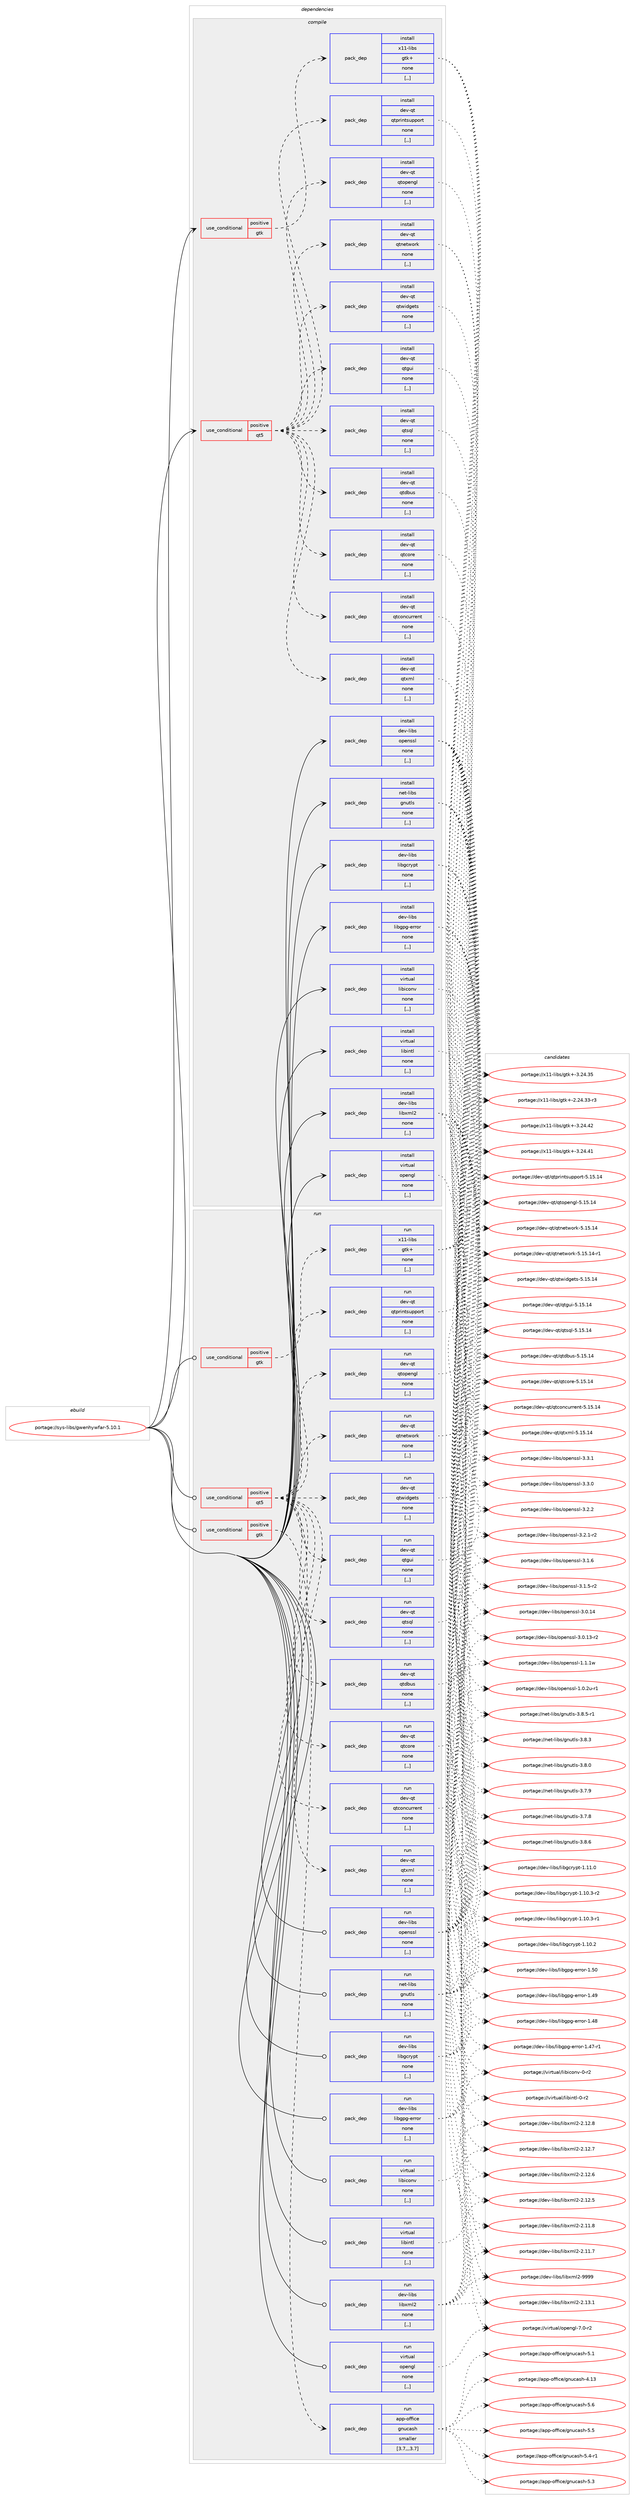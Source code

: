 digraph prolog {

# *************
# Graph options
# *************

newrank=true;
concentrate=true;
compound=true;
graph [rankdir=LR,fontname=Helvetica,fontsize=10,ranksep=1.5];#, ranksep=2.5, nodesep=0.2];
edge  [arrowhead=vee];
node  [fontname=Helvetica,fontsize=10];

# **********
# The ebuild
# **********

subgraph cluster_leftcol {
color=gray;
label=<<i>ebuild</i>>;
id [label="portage://sys-libs/gwenhywfar-5.10.1", color=red, width=4, href="../sys-libs/gwenhywfar-5.10.1.svg"];
}

# ****************
# The dependencies
# ****************

subgraph cluster_midcol {
color=gray;
label=<<i>dependencies</i>>;
subgraph cluster_compile {
fillcolor="#eeeeee";
style=filled;
label=<<i>compile</i>>;
subgraph cond116584 {
dependency437728 [label=<<TABLE BORDER="0" CELLBORDER="1" CELLSPACING="0" CELLPADDING="4"><TR><TD ROWSPAN="3" CELLPADDING="10">use_conditional</TD></TR><TR><TD>positive</TD></TR><TR><TD>gtk</TD></TR></TABLE>>, shape=none, color=red];
subgraph pack318139 {
dependency437729 [label=<<TABLE BORDER="0" CELLBORDER="1" CELLSPACING="0" CELLPADDING="4" WIDTH="220"><TR><TD ROWSPAN="6" CELLPADDING="30">pack_dep</TD></TR><TR><TD WIDTH="110">install</TD></TR><TR><TD>x11-libs</TD></TR><TR><TD>gtk+</TD></TR><TR><TD>none</TD></TR><TR><TD>[,,]</TD></TR></TABLE>>, shape=none, color=blue];
}
dependency437728:e -> dependency437729:w [weight=20,style="dashed",arrowhead="vee"];
}
id:e -> dependency437728:w [weight=20,style="solid",arrowhead="vee"];
subgraph cond116585 {
dependency437730 [label=<<TABLE BORDER="0" CELLBORDER="1" CELLSPACING="0" CELLPADDING="4"><TR><TD ROWSPAN="3" CELLPADDING="10">use_conditional</TD></TR><TR><TD>positive</TD></TR><TR><TD>qt5</TD></TR></TABLE>>, shape=none, color=red];
subgraph pack318140 {
dependency437731 [label=<<TABLE BORDER="0" CELLBORDER="1" CELLSPACING="0" CELLPADDING="4" WIDTH="220"><TR><TD ROWSPAN="6" CELLPADDING="30">pack_dep</TD></TR><TR><TD WIDTH="110">install</TD></TR><TR><TD>dev-qt</TD></TR><TR><TD>qtconcurrent</TD></TR><TR><TD>none</TD></TR><TR><TD>[,,]</TD></TR></TABLE>>, shape=none, color=blue];
}
dependency437730:e -> dependency437731:w [weight=20,style="dashed",arrowhead="vee"];
subgraph pack318141 {
dependency437732 [label=<<TABLE BORDER="0" CELLBORDER="1" CELLSPACING="0" CELLPADDING="4" WIDTH="220"><TR><TD ROWSPAN="6" CELLPADDING="30">pack_dep</TD></TR><TR><TD WIDTH="110">install</TD></TR><TR><TD>dev-qt</TD></TR><TR><TD>qtcore</TD></TR><TR><TD>none</TD></TR><TR><TD>[,,]</TD></TR></TABLE>>, shape=none, color=blue];
}
dependency437730:e -> dependency437732:w [weight=20,style="dashed",arrowhead="vee"];
subgraph pack318142 {
dependency437733 [label=<<TABLE BORDER="0" CELLBORDER="1" CELLSPACING="0" CELLPADDING="4" WIDTH="220"><TR><TD ROWSPAN="6" CELLPADDING="30">pack_dep</TD></TR><TR><TD WIDTH="110">install</TD></TR><TR><TD>dev-qt</TD></TR><TR><TD>qtdbus</TD></TR><TR><TD>none</TD></TR><TR><TD>[,,]</TD></TR></TABLE>>, shape=none, color=blue];
}
dependency437730:e -> dependency437733:w [weight=20,style="dashed",arrowhead="vee"];
subgraph pack318143 {
dependency437734 [label=<<TABLE BORDER="0" CELLBORDER="1" CELLSPACING="0" CELLPADDING="4" WIDTH="220"><TR><TD ROWSPAN="6" CELLPADDING="30">pack_dep</TD></TR><TR><TD WIDTH="110">install</TD></TR><TR><TD>dev-qt</TD></TR><TR><TD>qtgui</TD></TR><TR><TD>none</TD></TR><TR><TD>[,,]</TD></TR></TABLE>>, shape=none, color=blue];
}
dependency437730:e -> dependency437734:w [weight=20,style="dashed",arrowhead="vee"];
subgraph pack318144 {
dependency437735 [label=<<TABLE BORDER="0" CELLBORDER="1" CELLSPACING="0" CELLPADDING="4" WIDTH="220"><TR><TD ROWSPAN="6" CELLPADDING="30">pack_dep</TD></TR><TR><TD WIDTH="110">install</TD></TR><TR><TD>dev-qt</TD></TR><TR><TD>qtnetwork</TD></TR><TR><TD>none</TD></TR><TR><TD>[,,]</TD></TR></TABLE>>, shape=none, color=blue];
}
dependency437730:e -> dependency437735:w [weight=20,style="dashed",arrowhead="vee"];
subgraph pack318145 {
dependency437736 [label=<<TABLE BORDER="0" CELLBORDER="1" CELLSPACING="0" CELLPADDING="4" WIDTH="220"><TR><TD ROWSPAN="6" CELLPADDING="30">pack_dep</TD></TR><TR><TD WIDTH="110">install</TD></TR><TR><TD>dev-qt</TD></TR><TR><TD>qtopengl</TD></TR><TR><TD>none</TD></TR><TR><TD>[,,]</TD></TR></TABLE>>, shape=none, color=blue];
}
dependency437730:e -> dependency437736:w [weight=20,style="dashed",arrowhead="vee"];
subgraph pack318146 {
dependency437737 [label=<<TABLE BORDER="0" CELLBORDER="1" CELLSPACING="0" CELLPADDING="4" WIDTH="220"><TR><TD ROWSPAN="6" CELLPADDING="30">pack_dep</TD></TR><TR><TD WIDTH="110">install</TD></TR><TR><TD>dev-qt</TD></TR><TR><TD>qtprintsupport</TD></TR><TR><TD>none</TD></TR><TR><TD>[,,]</TD></TR></TABLE>>, shape=none, color=blue];
}
dependency437730:e -> dependency437737:w [weight=20,style="dashed",arrowhead="vee"];
subgraph pack318147 {
dependency437738 [label=<<TABLE BORDER="0" CELLBORDER="1" CELLSPACING="0" CELLPADDING="4" WIDTH="220"><TR><TD ROWSPAN="6" CELLPADDING="30">pack_dep</TD></TR><TR><TD WIDTH="110">install</TD></TR><TR><TD>dev-qt</TD></TR><TR><TD>qtsql</TD></TR><TR><TD>none</TD></TR><TR><TD>[,,]</TD></TR></TABLE>>, shape=none, color=blue];
}
dependency437730:e -> dependency437738:w [weight=20,style="dashed",arrowhead="vee"];
subgraph pack318148 {
dependency437739 [label=<<TABLE BORDER="0" CELLBORDER="1" CELLSPACING="0" CELLPADDING="4" WIDTH="220"><TR><TD ROWSPAN="6" CELLPADDING="30">pack_dep</TD></TR><TR><TD WIDTH="110">install</TD></TR><TR><TD>dev-qt</TD></TR><TR><TD>qtwidgets</TD></TR><TR><TD>none</TD></TR><TR><TD>[,,]</TD></TR></TABLE>>, shape=none, color=blue];
}
dependency437730:e -> dependency437739:w [weight=20,style="dashed",arrowhead="vee"];
subgraph pack318149 {
dependency437740 [label=<<TABLE BORDER="0" CELLBORDER="1" CELLSPACING="0" CELLPADDING="4" WIDTH="220"><TR><TD ROWSPAN="6" CELLPADDING="30">pack_dep</TD></TR><TR><TD WIDTH="110">install</TD></TR><TR><TD>dev-qt</TD></TR><TR><TD>qtxml</TD></TR><TR><TD>none</TD></TR><TR><TD>[,,]</TD></TR></TABLE>>, shape=none, color=blue];
}
dependency437730:e -> dependency437740:w [weight=20,style="dashed",arrowhead="vee"];
}
id:e -> dependency437730:w [weight=20,style="solid",arrowhead="vee"];
subgraph pack318150 {
dependency437741 [label=<<TABLE BORDER="0" CELLBORDER="1" CELLSPACING="0" CELLPADDING="4" WIDTH="220"><TR><TD ROWSPAN="6" CELLPADDING="30">pack_dep</TD></TR><TR><TD WIDTH="110">install</TD></TR><TR><TD>dev-libs</TD></TR><TR><TD>libgcrypt</TD></TR><TR><TD>none</TD></TR><TR><TD>[,,]</TD></TR></TABLE>>, shape=none, color=blue];
}
id:e -> dependency437741:w [weight=20,style="solid",arrowhead="vee"];
subgraph pack318151 {
dependency437742 [label=<<TABLE BORDER="0" CELLBORDER="1" CELLSPACING="0" CELLPADDING="4" WIDTH="220"><TR><TD ROWSPAN="6" CELLPADDING="30">pack_dep</TD></TR><TR><TD WIDTH="110">install</TD></TR><TR><TD>dev-libs</TD></TR><TR><TD>libgpg-error</TD></TR><TR><TD>none</TD></TR><TR><TD>[,,]</TD></TR></TABLE>>, shape=none, color=blue];
}
id:e -> dependency437742:w [weight=20,style="solid",arrowhead="vee"];
subgraph pack318152 {
dependency437743 [label=<<TABLE BORDER="0" CELLBORDER="1" CELLSPACING="0" CELLPADDING="4" WIDTH="220"><TR><TD ROWSPAN="6" CELLPADDING="30">pack_dep</TD></TR><TR><TD WIDTH="110">install</TD></TR><TR><TD>dev-libs</TD></TR><TR><TD>libxml2</TD></TR><TR><TD>none</TD></TR><TR><TD>[,,]</TD></TR></TABLE>>, shape=none, color=blue];
}
id:e -> dependency437743:w [weight=20,style="solid",arrowhead="vee"];
subgraph pack318153 {
dependency437744 [label=<<TABLE BORDER="0" CELLBORDER="1" CELLSPACING="0" CELLPADDING="4" WIDTH="220"><TR><TD ROWSPAN="6" CELLPADDING="30">pack_dep</TD></TR><TR><TD WIDTH="110">install</TD></TR><TR><TD>dev-libs</TD></TR><TR><TD>openssl</TD></TR><TR><TD>none</TD></TR><TR><TD>[,,]</TD></TR></TABLE>>, shape=none, color=blue];
}
id:e -> dependency437744:w [weight=20,style="solid",arrowhead="vee"];
subgraph pack318154 {
dependency437745 [label=<<TABLE BORDER="0" CELLBORDER="1" CELLSPACING="0" CELLPADDING="4" WIDTH="220"><TR><TD ROWSPAN="6" CELLPADDING="30">pack_dep</TD></TR><TR><TD WIDTH="110">install</TD></TR><TR><TD>net-libs</TD></TR><TR><TD>gnutls</TD></TR><TR><TD>none</TD></TR><TR><TD>[,,]</TD></TR></TABLE>>, shape=none, color=blue];
}
id:e -> dependency437745:w [weight=20,style="solid",arrowhead="vee"];
subgraph pack318155 {
dependency437746 [label=<<TABLE BORDER="0" CELLBORDER="1" CELLSPACING="0" CELLPADDING="4" WIDTH="220"><TR><TD ROWSPAN="6" CELLPADDING="30">pack_dep</TD></TR><TR><TD WIDTH="110">install</TD></TR><TR><TD>virtual</TD></TR><TR><TD>libiconv</TD></TR><TR><TD>none</TD></TR><TR><TD>[,,]</TD></TR></TABLE>>, shape=none, color=blue];
}
id:e -> dependency437746:w [weight=20,style="solid",arrowhead="vee"];
subgraph pack318156 {
dependency437747 [label=<<TABLE BORDER="0" CELLBORDER="1" CELLSPACING="0" CELLPADDING="4" WIDTH="220"><TR><TD ROWSPAN="6" CELLPADDING="30">pack_dep</TD></TR><TR><TD WIDTH="110">install</TD></TR><TR><TD>virtual</TD></TR><TR><TD>libintl</TD></TR><TR><TD>none</TD></TR><TR><TD>[,,]</TD></TR></TABLE>>, shape=none, color=blue];
}
id:e -> dependency437747:w [weight=20,style="solid",arrowhead="vee"];
subgraph pack318157 {
dependency437748 [label=<<TABLE BORDER="0" CELLBORDER="1" CELLSPACING="0" CELLPADDING="4" WIDTH="220"><TR><TD ROWSPAN="6" CELLPADDING="30">pack_dep</TD></TR><TR><TD WIDTH="110">install</TD></TR><TR><TD>virtual</TD></TR><TR><TD>opengl</TD></TR><TR><TD>none</TD></TR><TR><TD>[,,]</TD></TR></TABLE>>, shape=none, color=blue];
}
id:e -> dependency437748:w [weight=20,style="solid",arrowhead="vee"];
}
subgraph cluster_compileandrun {
fillcolor="#eeeeee";
style=filled;
label=<<i>compile and run</i>>;
}
subgraph cluster_run {
fillcolor="#eeeeee";
style=filled;
label=<<i>run</i>>;
subgraph cond116586 {
dependency437749 [label=<<TABLE BORDER="0" CELLBORDER="1" CELLSPACING="0" CELLPADDING="4"><TR><TD ROWSPAN="3" CELLPADDING="10">use_conditional</TD></TR><TR><TD>positive</TD></TR><TR><TD>gtk</TD></TR></TABLE>>, shape=none, color=red];
subgraph pack318158 {
dependency437750 [label=<<TABLE BORDER="0" CELLBORDER="1" CELLSPACING="0" CELLPADDING="4" WIDTH="220"><TR><TD ROWSPAN="6" CELLPADDING="30">pack_dep</TD></TR><TR><TD WIDTH="110">run</TD></TR><TR><TD>x11-libs</TD></TR><TR><TD>gtk+</TD></TR><TR><TD>none</TD></TR><TR><TD>[,,]</TD></TR></TABLE>>, shape=none, color=blue];
}
dependency437749:e -> dependency437750:w [weight=20,style="dashed",arrowhead="vee"];
}
id:e -> dependency437749:w [weight=20,style="solid",arrowhead="odot"];
subgraph cond116587 {
dependency437751 [label=<<TABLE BORDER="0" CELLBORDER="1" CELLSPACING="0" CELLPADDING="4"><TR><TD ROWSPAN="3" CELLPADDING="10">use_conditional</TD></TR><TR><TD>positive</TD></TR><TR><TD>gtk</TD></TR></TABLE>>, shape=none, color=red];
subgraph pack318159 {
dependency437752 [label=<<TABLE BORDER="0" CELLBORDER="1" CELLSPACING="0" CELLPADDING="4" WIDTH="220"><TR><TD ROWSPAN="6" CELLPADDING="30">pack_dep</TD></TR><TR><TD WIDTH="110">run</TD></TR><TR><TD>app-office</TD></TR><TR><TD>gnucash</TD></TR><TR><TD>smaller</TD></TR><TR><TD>[3.7,,,3.7]</TD></TR></TABLE>>, shape=none, color=blue];
}
dependency437751:e -> dependency437752:w [weight=20,style="dashed",arrowhead="vee"];
}
id:e -> dependency437751:w [weight=20,style="solid",arrowhead="odot"];
subgraph cond116588 {
dependency437753 [label=<<TABLE BORDER="0" CELLBORDER="1" CELLSPACING="0" CELLPADDING="4"><TR><TD ROWSPAN="3" CELLPADDING="10">use_conditional</TD></TR><TR><TD>positive</TD></TR><TR><TD>qt5</TD></TR></TABLE>>, shape=none, color=red];
subgraph pack318160 {
dependency437754 [label=<<TABLE BORDER="0" CELLBORDER="1" CELLSPACING="0" CELLPADDING="4" WIDTH="220"><TR><TD ROWSPAN="6" CELLPADDING="30">pack_dep</TD></TR><TR><TD WIDTH="110">run</TD></TR><TR><TD>dev-qt</TD></TR><TR><TD>qtconcurrent</TD></TR><TR><TD>none</TD></TR><TR><TD>[,,]</TD></TR></TABLE>>, shape=none, color=blue];
}
dependency437753:e -> dependency437754:w [weight=20,style="dashed",arrowhead="vee"];
subgraph pack318161 {
dependency437755 [label=<<TABLE BORDER="0" CELLBORDER="1" CELLSPACING="0" CELLPADDING="4" WIDTH="220"><TR><TD ROWSPAN="6" CELLPADDING="30">pack_dep</TD></TR><TR><TD WIDTH="110">run</TD></TR><TR><TD>dev-qt</TD></TR><TR><TD>qtcore</TD></TR><TR><TD>none</TD></TR><TR><TD>[,,]</TD></TR></TABLE>>, shape=none, color=blue];
}
dependency437753:e -> dependency437755:w [weight=20,style="dashed",arrowhead="vee"];
subgraph pack318162 {
dependency437756 [label=<<TABLE BORDER="0" CELLBORDER="1" CELLSPACING="0" CELLPADDING="4" WIDTH="220"><TR><TD ROWSPAN="6" CELLPADDING="30">pack_dep</TD></TR><TR><TD WIDTH="110">run</TD></TR><TR><TD>dev-qt</TD></TR><TR><TD>qtdbus</TD></TR><TR><TD>none</TD></TR><TR><TD>[,,]</TD></TR></TABLE>>, shape=none, color=blue];
}
dependency437753:e -> dependency437756:w [weight=20,style="dashed",arrowhead="vee"];
subgraph pack318163 {
dependency437757 [label=<<TABLE BORDER="0" CELLBORDER="1" CELLSPACING="0" CELLPADDING="4" WIDTH="220"><TR><TD ROWSPAN="6" CELLPADDING="30">pack_dep</TD></TR><TR><TD WIDTH="110">run</TD></TR><TR><TD>dev-qt</TD></TR><TR><TD>qtgui</TD></TR><TR><TD>none</TD></TR><TR><TD>[,,]</TD></TR></TABLE>>, shape=none, color=blue];
}
dependency437753:e -> dependency437757:w [weight=20,style="dashed",arrowhead="vee"];
subgraph pack318164 {
dependency437758 [label=<<TABLE BORDER="0" CELLBORDER="1" CELLSPACING="0" CELLPADDING="4" WIDTH="220"><TR><TD ROWSPAN="6" CELLPADDING="30">pack_dep</TD></TR><TR><TD WIDTH="110">run</TD></TR><TR><TD>dev-qt</TD></TR><TR><TD>qtnetwork</TD></TR><TR><TD>none</TD></TR><TR><TD>[,,]</TD></TR></TABLE>>, shape=none, color=blue];
}
dependency437753:e -> dependency437758:w [weight=20,style="dashed",arrowhead="vee"];
subgraph pack318165 {
dependency437759 [label=<<TABLE BORDER="0" CELLBORDER="1" CELLSPACING="0" CELLPADDING="4" WIDTH="220"><TR><TD ROWSPAN="6" CELLPADDING="30">pack_dep</TD></TR><TR><TD WIDTH="110">run</TD></TR><TR><TD>dev-qt</TD></TR><TR><TD>qtopengl</TD></TR><TR><TD>none</TD></TR><TR><TD>[,,]</TD></TR></TABLE>>, shape=none, color=blue];
}
dependency437753:e -> dependency437759:w [weight=20,style="dashed",arrowhead="vee"];
subgraph pack318166 {
dependency437760 [label=<<TABLE BORDER="0" CELLBORDER="1" CELLSPACING="0" CELLPADDING="4" WIDTH="220"><TR><TD ROWSPAN="6" CELLPADDING="30">pack_dep</TD></TR><TR><TD WIDTH="110">run</TD></TR><TR><TD>dev-qt</TD></TR><TR><TD>qtprintsupport</TD></TR><TR><TD>none</TD></TR><TR><TD>[,,]</TD></TR></TABLE>>, shape=none, color=blue];
}
dependency437753:e -> dependency437760:w [weight=20,style="dashed",arrowhead="vee"];
subgraph pack318167 {
dependency437761 [label=<<TABLE BORDER="0" CELLBORDER="1" CELLSPACING="0" CELLPADDING="4" WIDTH="220"><TR><TD ROWSPAN="6" CELLPADDING="30">pack_dep</TD></TR><TR><TD WIDTH="110">run</TD></TR><TR><TD>dev-qt</TD></TR><TR><TD>qtsql</TD></TR><TR><TD>none</TD></TR><TR><TD>[,,]</TD></TR></TABLE>>, shape=none, color=blue];
}
dependency437753:e -> dependency437761:w [weight=20,style="dashed",arrowhead="vee"];
subgraph pack318168 {
dependency437762 [label=<<TABLE BORDER="0" CELLBORDER="1" CELLSPACING="0" CELLPADDING="4" WIDTH="220"><TR><TD ROWSPAN="6" CELLPADDING="30">pack_dep</TD></TR><TR><TD WIDTH="110">run</TD></TR><TR><TD>dev-qt</TD></TR><TR><TD>qtwidgets</TD></TR><TR><TD>none</TD></TR><TR><TD>[,,]</TD></TR></TABLE>>, shape=none, color=blue];
}
dependency437753:e -> dependency437762:w [weight=20,style="dashed",arrowhead="vee"];
subgraph pack318169 {
dependency437763 [label=<<TABLE BORDER="0" CELLBORDER="1" CELLSPACING="0" CELLPADDING="4" WIDTH="220"><TR><TD ROWSPAN="6" CELLPADDING="30">pack_dep</TD></TR><TR><TD WIDTH="110">run</TD></TR><TR><TD>dev-qt</TD></TR><TR><TD>qtxml</TD></TR><TR><TD>none</TD></TR><TR><TD>[,,]</TD></TR></TABLE>>, shape=none, color=blue];
}
dependency437753:e -> dependency437763:w [weight=20,style="dashed",arrowhead="vee"];
}
id:e -> dependency437753:w [weight=20,style="solid",arrowhead="odot"];
subgraph pack318170 {
dependency437764 [label=<<TABLE BORDER="0" CELLBORDER="1" CELLSPACING="0" CELLPADDING="4" WIDTH="220"><TR><TD ROWSPAN="6" CELLPADDING="30">pack_dep</TD></TR><TR><TD WIDTH="110">run</TD></TR><TR><TD>dev-libs</TD></TR><TR><TD>libgcrypt</TD></TR><TR><TD>none</TD></TR><TR><TD>[,,]</TD></TR></TABLE>>, shape=none, color=blue];
}
id:e -> dependency437764:w [weight=20,style="solid",arrowhead="odot"];
subgraph pack318171 {
dependency437765 [label=<<TABLE BORDER="0" CELLBORDER="1" CELLSPACING="0" CELLPADDING="4" WIDTH="220"><TR><TD ROWSPAN="6" CELLPADDING="30">pack_dep</TD></TR><TR><TD WIDTH="110">run</TD></TR><TR><TD>dev-libs</TD></TR><TR><TD>libgpg-error</TD></TR><TR><TD>none</TD></TR><TR><TD>[,,]</TD></TR></TABLE>>, shape=none, color=blue];
}
id:e -> dependency437765:w [weight=20,style="solid",arrowhead="odot"];
subgraph pack318172 {
dependency437766 [label=<<TABLE BORDER="0" CELLBORDER="1" CELLSPACING="0" CELLPADDING="4" WIDTH="220"><TR><TD ROWSPAN="6" CELLPADDING="30">pack_dep</TD></TR><TR><TD WIDTH="110">run</TD></TR><TR><TD>dev-libs</TD></TR><TR><TD>libxml2</TD></TR><TR><TD>none</TD></TR><TR><TD>[,,]</TD></TR></TABLE>>, shape=none, color=blue];
}
id:e -> dependency437766:w [weight=20,style="solid",arrowhead="odot"];
subgraph pack318173 {
dependency437767 [label=<<TABLE BORDER="0" CELLBORDER="1" CELLSPACING="0" CELLPADDING="4" WIDTH="220"><TR><TD ROWSPAN="6" CELLPADDING="30">pack_dep</TD></TR><TR><TD WIDTH="110">run</TD></TR><TR><TD>dev-libs</TD></TR><TR><TD>openssl</TD></TR><TR><TD>none</TD></TR><TR><TD>[,,]</TD></TR></TABLE>>, shape=none, color=blue];
}
id:e -> dependency437767:w [weight=20,style="solid",arrowhead="odot"];
subgraph pack318174 {
dependency437768 [label=<<TABLE BORDER="0" CELLBORDER="1" CELLSPACING="0" CELLPADDING="4" WIDTH="220"><TR><TD ROWSPAN="6" CELLPADDING="30">pack_dep</TD></TR><TR><TD WIDTH="110">run</TD></TR><TR><TD>net-libs</TD></TR><TR><TD>gnutls</TD></TR><TR><TD>none</TD></TR><TR><TD>[,,]</TD></TR></TABLE>>, shape=none, color=blue];
}
id:e -> dependency437768:w [weight=20,style="solid",arrowhead="odot"];
subgraph pack318175 {
dependency437769 [label=<<TABLE BORDER="0" CELLBORDER="1" CELLSPACING="0" CELLPADDING="4" WIDTH="220"><TR><TD ROWSPAN="6" CELLPADDING="30">pack_dep</TD></TR><TR><TD WIDTH="110">run</TD></TR><TR><TD>virtual</TD></TR><TR><TD>libiconv</TD></TR><TR><TD>none</TD></TR><TR><TD>[,,]</TD></TR></TABLE>>, shape=none, color=blue];
}
id:e -> dependency437769:w [weight=20,style="solid",arrowhead="odot"];
subgraph pack318176 {
dependency437770 [label=<<TABLE BORDER="0" CELLBORDER="1" CELLSPACING="0" CELLPADDING="4" WIDTH="220"><TR><TD ROWSPAN="6" CELLPADDING="30">pack_dep</TD></TR><TR><TD WIDTH="110">run</TD></TR><TR><TD>virtual</TD></TR><TR><TD>libintl</TD></TR><TR><TD>none</TD></TR><TR><TD>[,,]</TD></TR></TABLE>>, shape=none, color=blue];
}
id:e -> dependency437770:w [weight=20,style="solid",arrowhead="odot"];
subgraph pack318177 {
dependency437771 [label=<<TABLE BORDER="0" CELLBORDER="1" CELLSPACING="0" CELLPADDING="4" WIDTH="220"><TR><TD ROWSPAN="6" CELLPADDING="30">pack_dep</TD></TR><TR><TD WIDTH="110">run</TD></TR><TR><TD>virtual</TD></TR><TR><TD>opengl</TD></TR><TR><TD>none</TD></TR><TR><TD>[,,]</TD></TR></TABLE>>, shape=none, color=blue];
}
id:e -> dependency437771:w [weight=20,style="solid",arrowhead="odot"];
}
}

# **************
# The candidates
# **************

subgraph cluster_choices {
rank=same;
color=gray;
label=<<i>candidates</i>>;

subgraph choice318139 {
color=black;
nodesep=1;
choice1204949451081059811547103116107434551465052465250 [label="portage://x11-libs/gtk+-3.24.42", color=red, width=4,href="../x11-libs/gtk+-3.24.42.svg"];
choice1204949451081059811547103116107434551465052465249 [label="portage://x11-libs/gtk+-3.24.41", color=red, width=4,href="../x11-libs/gtk+-3.24.41.svg"];
choice1204949451081059811547103116107434551465052465153 [label="portage://x11-libs/gtk+-3.24.35", color=red, width=4,href="../x11-libs/gtk+-3.24.35.svg"];
choice12049494510810598115471031161074345504650524651514511451 [label="portage://x11-libs/gtk+-2.24.33-r3", color=red, width=4,href="../x11-libs/gtk+-2.24.33-r3.svg"];
dependency437729:e -> choice1204949451081059811547103116107434551465052465250:w [style=dotted,weight="100"];
dependency437729:e -> choice1204949451081059811547103116107434551465052465249:w [style=dotted,weight="100"];
dependency437729:e -> choice1204949451081059811547103116107434551465052465153:w [style=dotted,weight="100"];
dependency437729:e -> choice12049494510810598115471031161074345504650524651514511451:w [style=dotted,weight="100"];
}
subgraph choice318140 {
color=black;
nodesep=1;
choice100101118451131164711311699111110991171141141011101164553464953464952 [label="portage://dev-qt/qtconcurrent-5.15.14", color=red, width=4,href="../dev-qt/qtconcurrent-5.15.14.svg"];
dependency437731:e -> choice100101118451131164711311699111110991171141141011101164553464953464952:w [style=dotted,weight="100"];
}
subgraph choice318141 {
color=black;
nodesep=1;
choice1001011184511311647113116991111141014553464953464952 [label="portage://dev-qt/qtcore-5.15.14", color=red, width=4,href="../dev-qt/qtcore-5.15.14.svg"];
dependency437732:e -> choice1001011184511311647113116991111141014553464953464952:w [style=dotted,weight="100"];
}
subgraph choice318142 {
color=black;
nodesep=1;
choice1001011184511311647113116100981171154553464953464952 [label="portage://dev-qt/qtdbus-5.15.14", color=red, width=4,href="../dev-qt/qtdbus-5.15.14.svg"];
dependency437733:e -> choice1001011184511311647113116100981171154553464953464952:w [style=dotted,weight="100"];
}
subgraph choice318143 {
color=black;
nodesep=1;
choice10010111845113116471131161031171054553464953464952 [label="portage://dev-qt/qtgui-5.15.14", color=red, width=4,href="../dev-qt/qtgui-5.15.14.svg"];
dependency437734:e -> choice10010111845113116471131161031171054553464953464952:w [style=dotted,weight="100"];
}
subgraph choice318144 {
color=black;
nodesep=1;
choice100101118451131164711311611010111611911111410745534649534649524511449 [label="portage://dev-qt/qtnetwork-5.15.14-r1", color=red, width=4,href="../dev-qt/qtnetwork-5.15.14-r1.svg"];
choice10010111845113116471131161101011161191111141074553464953464952 [label="portage://dev-qt/qtnetwork-5.15.14", color=red, width=4,href="../dev-qt/qtnetwork-5.15.14.svg"];
dependency437735:e -> choice100101118451131164711311611010111611911111410745534649534649524511449:w [style=dotted,weight="100"];
dependency437735:e -> choice10010111845113116471131161101011161191111141074553464953464952:w [style=dotted,weight="100"];
}
subgraph choice318145 {
color=black;
nodesep=1;
choice10010111845113116471131161111121011101031084553464953464952 [label="portage://dev-qt/qtopengl-5.15.14", color=red, width=4,href="../dev-qt/qtopengl-5.15.14.svg"];
dependency437736:e -> choice10010111845113116471131161111121011101031084553464953464952:w [style=dotted,weight="100"];
}
subgraph choice318146 {
color=black;
nodesep=1;
choice10010111845113116471131161121141051101161151171121121111141164553464953464952 [label="portage://dev-qt/qtprintsupport-5.15.14", color=red, width=4,href="../dev-qt/qtprintsupport-5.15.14.svg"];
dependency437737:e -> choice10010111845113116471131161121141051101161151171121121111141164553464953464952:w [style=dotted,weight="100"];
}
subgraph choice318147 {
color=black;
nodesep=1;
choice10010111845113116471131161151131084553464953464952 [label="portage://dev-qt/qtsql-5.15.14", color=red, width=4,href="../dev-qt/qtsql-5.15.14.svg"];
dependency437738:e -> choice10010111845113116471131161151131084553464953464952:w [style=dotted,weight="100"];
}
subgraph choice318148 {
color=black;
nodesep=1;
choice10010111845113116471131161191051001031011161154553464953464952 [label="portage://dev-qt/qtwidgets-5.15.14", color=red, width=4,href="../dev-qt/qtwidgets-5.15.14.svg"];
dependency437739:e -> choice10010111845113116471131161191051001031011161154553464953464952:w [style=dotted,weight="100"];
}
subgraph choice318149 {
color=black;
nodesep=1;
choice10010111845113116471131161201091084553464953464952 [label="portage://dev-qt/qtxml-5.15.14", color=red, width=4,href="../dev-qt/qtxml-5.15.14.svg"];
dependency437740:e -> choice10010111845113116471131161201091084553464953464952:w [style=dotted,weight="100"];
}
subgraph choice318150 {
color=black;
nodesep=1;
choice100101118451081059811547108105981039911412111211645494649494648 [label="portage://dev-libs/libgcrypt-1.11.0", color=red, width=4,href="../dev-libs/libgcrypt-1.11.0.svg"];
choice1001011184510810598115471081059810399114121112116454946494846514511450 [label="portage://dev-libs/libgcrypt-1.10.3-r2", color=red, width=4,href="../dev-libs/libgcrypt-1.10.3-r2.svg"];
choice1001011184510810598115471081059810399114121112116454946494846514511449 [label="portage://dev-libs/libgcrypt-1.10.3-r1", color=red, width=4,href="../dev-libs/libgcrypt-1.10.3-r1.svg"];
choice100101118451081059811547108105981039911412111211645494649484650 [label="portage://dev-libs/libgcrypt-1.10.2", color=red, width=4,href="../dev-libs/libgcrypt-1.10.2.svg"];
dependency437741:e -> choice100101118451081059811547108105981039911412111211645494649494648:w [style=dotted,weight="100"];
dependency437741:e -> choice1001011184510810598115471081059810399114121112116454946494846514511450:w [style=dotted,weight="100"];
dependency437741:e -> choice1001011184510810598115471081059810399114121112116454946494846514511449:w [style=dotted,weight="100"];
dependency437741:e -> choice100101118451081059811547108105981039911412111211645494649484650:w [style=dotted,weight="100"];
}
subgraph choice318151 {
color=black;
nodesep=1;
choice10010111845108105981154710810598103112103451011141141111144549465348 [label="portage://dev-libs/libgpg-error-1.50", color=red, width=4,href="../dev-libs/libgpg-error-1.50.svg"];
choice10010111845108105981154710810598103112103451011141141111144549465257 [label="portage://dev-libs/libgpg-error-1.49", color=red, width=4,href="../dev-libs/libgpg-error-1.49.svg"];
choice10010111845108105981154710810598103112103451011141141111144549465256 [label="portage://dev-libs/libgpg-error-1.48", color=red, width=4,href="../dev-libs/libgpg-error-1.48.svg"];
choice100101118451081059811547108105981031121034510111411411111445494652554511449 [label="portage://dev-libs/libgpg-error-1.47-r1", color=red, width=4,href="../dev-libs/libgpg-error-1.47-r1.svg"];
dependency437742:e -> choice10010111845108105981154710810598103112103451011141141111144549465348:w [style=dotted,weight="100"];
dependency437742:e -> choice10010111845108105981154710810598103112103451011141141111144549465257:w [style=dotted,weight="100"];
dependency437742:e -> choice10010111845108105981154710810598103112103451011141141111144549465256:w [style=dotted,weight="100"];
dependency437742:e -> choice100101118451081059811547108105981031121034510111411411111445494652554511449:w [style=dotted,weight="100"];
}
subgraph choice318152 {
color=black;
nodesep=1;
choice10010111845108105981154710810598120109108504557575757 [label="portage://dev-libs/libxml2-9999", color=red, width=4,href="../dev-libs/libxml2-9999.svg"];
choice100101118451081059811547108105981201091085045504649514649 [label="portage://dev-libs/libxml2-2.13.1", color=red, width=4,href="../dev-libs/libxml2-2.13.1.svg"];
choice100101118451081059811547108105981201091085045504649504656 [label="portage://dev-libs/libxml2-2.12.8", color=red, width=4,href="../dev-libs/libxml2-2.12.8.svg"];
choice100101118451081059811547108105981201091085045504649504655 [label="portage://dev-libs/libxml2-2.12.7", color=red, width=4,href="../dev-libs/libxml2-2.12.7.svg"];
choice100101118451081059811547108105981201091085045504649504654 [label="portage://dev-libs/libxml2-2.12.6", color=red, width=4,href="../dev-libs/libxml2-2.12.6.svg"];
choice100101118451081059811547108105981201091085045504649504653 [label="portage://dev-libs/libxml2-2.12.5", color=red, width=4,href="../dev-libs/libxml2-2.12.5.svg"];
choice100101118451081059811547108105981201091085045504649494656 [label="portage://dev-libs/libxml2-2.11.8", color=red, width=4,href="../dev-libs/libxml2-2.11.8.svg"];
choice100101118451081059811547108105981201091085045504649494655 [label="portage://dev-libs/libxml2-2.11.7", color=red, width=4,href="../dev-libs/libxml2-2.11.7.svg"];
dependency437743:e -> choice10010111845108105981154710810598120109108504557575757:w [style=dotted,weight="100"];
dependency437743:e -> choice100101118451081059811547108105981201091085045504649514649:w [style=dotted,weight="100"];
dependency437743:e -> choice100101118451081059811547108105981201091085045504649504656:w [style=dotted,weight="100"];
dependency437743:e -> choice100101118451081059811547108105981201091085045504649504655:w [style=dotted,weight="100"];
dependency437743:e -> choice100101118451081059811547108105981201091085045504649504654:w [style=dotted,weight="100"];
dependency437743:e -> choice100101118451081059811547108105981201091085045504649504653:w [style=dotted,weight="100"];
dependency437743:e -> choice100101118451081059811547108105981201091085045504649494656:w [style=dotted,weight="100"];
dependency437743:e -> choice100101118451081059811547108105981201091085045504649494655:w [style=dotted,weight="100"];
}
subgraph choice318153 {
color=black;
nodesep=1;
choice100101118451081059811547111112101110115115108455146514649 [label="portage://dev-libs/openssl-3.3.1", color=red, width=4,href="../dev-libs/openssl-3.3.1.svg"];
choice100101118451081059811547111112101110115115108455146514648 [label="portage://dev-libs/openssl-3.3.0", color=red, width=4,href="../dev-libs/openssl-3.3.0.svg"];
choice100101118451081059811547111112101110115115108455146504650 [label="portage://dev-libs/openssl-3.2.2", color=red, width=4,href="../dev-libs/openssl-3.2.2.svg"];
choice1001011184510810598115471111121011101151151084551465046494511450 [label="portage://dev-libs/openssl-3.2.1-r2", color=red, width=4,href="../dev-libs/openssl-3.2.1-r2.svg"];
choice100101118451081059811547111112101110115115108455146494654 [label="portage://dev-libs/openssl-3.1.6", color=red, width=4,href="../dev-libs/openssl-3.1.6.svg"];
choice1001011184510810598115471111121011101151151084551464946534511450 [label="portage://dev-libs/openssl-3.1.5-r2", color=red, width=4,href="../dev-libs/openssl-3.1.5-r2.svg"];
choice10010111845108105981154711111210111011511510845514648464952 [label="portage://dev-libs/openssl-3.0.14", color=red, width=4,href="../dev-libs/openssl-3.0.14.svg"];
choice100101118451081059811547111112101110115115108455146484649514511450 [label="portage://dev-libs/openssl-3.0.13-r2", color=red, width=4,href="../dev-libs/openssl-3.0.13-r2.svg"];
choice100101118451081059811547111112101110115115108454946494649119 [label="portage://dev-libs/openssl-1.1.1w", color=red, width=4,href="../dev-libs/openssl-1.1.1w.svg"];
choice1001011184510810598115471111121011101151151084549464846501174511449 [label="portage://dev-libs/openssl-1.0.2u-r1", color=red, width=4,href="../dev-libs/openssl-1.0.2u-r1.svg"];
dependency437744:e -> choice100101118451081059811547111112101110115115108455146514649:w [style=dotted,weight="100"];
dependency437744:e -> choice100101118451081059811547111112101110115115108455146514648:w [style=dotted,weight="100"];
dependency437744:e -> choice100101118451081059811547111112101110115115108455146504650:w [style=dotted,weight="100"];
dependency437744:e -> choice1001011184510810598115471111121011101151151084551465046494511450:w [style=dotted,weight="100"];
dependency437744:e -> choice100101118451081059811547111112101110115115108455146494654:w [style=dotted,weight="100"];
dependency437744:e -> choice1001011184510810598115471111121011101151151084551464946534511450:w [style=dotted,weight="100"];
dependency437744:e -> choice10010111845108105981154711111210111011511510845514648464952:w [style=dotted,weight="100"];
dependency437744:e -> choice100101118451081059811547111112101110115115108455146484649514511450:w [style=dotted,weight="100"];
dependency437744:e -> choice100101118451081059811547111112101110115115108454946494649119:w [style=dotted,weight="100"];
dependency437744:e -> choice1001011184510810598115471111121011101151151084549464846501174511449:w [style=dotted,weight="100"];
}
subgraph choice318154 {
color=black;
nodesep=1;
choice110101116451081059811547103110117116108115455146564654 [label="portage://net-libs/gnutls-3.8.6", color=red, width=4,href="../net-libs/gnutls-3.8.6.svg"];
choice1101011164510810598115471031101171161081154551465646534511449 [label="portage://net-libs/gnutls-3.8.5-r1", color=red, width=4,href="../net-libs/gnutls-3.8.5-r1.svg"];
choice110101116451081059811547103110117116108115455146564651 [label="portage://net-libs/gnutls-3.8.3", color=red, width=4,href="../net-libs/gnutls-3.8.3.svg"];
choice110101116451081059811547103110117116108115455146564648 [label="portage://net-libs/gnutls-3.8.0", color=red, width=4,href="../net-libs/gnutls-3.8.0.svg"];
choice110101116451081059811547103110117116108115455146554657 [label="portage://net-libs/gnutls-3.7.9", color=red, width=4,href="../net-libs/gnutls-3.7.9.svg"];
choice110101116451081059811547103110117116108115455146554656 [label="portage://net-libs/gnutls-3.7.8", color=red, width=4,href="../net-libs/gnutls-3.7.8.svg"];
dependency437745:e -> choice110101116451081059811547103110117116108115455146564654:w [style=dotted,weight="100"];
dependency437745:e -> choice1101011164510810598115471031101171161081154551465646534511449:w [style=dotted,weight="100"];
dependency437745:e -> choice110101116451081059811547103110117116108115455146564651:w [style=dotted,weight="100"];
dependency437745:e -> choice110101116451081059811547103110117116108115455146564648:w [style=dotted,weight="100"];
dependency437745:e -> choice110101116451081059811547103110117116108115455146554657:w [style=dotted,weight="100"];
dependency437745:e -> choice110101116451081059811547103110117116108115455146554656:w [style=dotted,weight="100"];
}
subgraph choice318155 {
color=black;
nodesep=1;
choice1181051141161179710847108105981059911111011845484511450 [label="portage://virtual/libiconv-0-r2", color=red, width=4,href="../virtual/libiconv-0-r2.svg"];
dependency437746:e -> choice1181051141161179710847108105981059911111011845484511450:w [style=dotted,weight="100"];
}
subgraph choice318156 {
color=black;
nodesep=1;
choice11810511411611797108471081059810511011610845484511450 [label="portage://virtual/libintl-0-r2", color=red, width=4,href="../virtual/libintl-0-r2.svg"];
dependency437747:e -> choice11810511411611797108471081059810511011610845484511450:w [style=dotted,weight="100"];
}
subgraph choice318157 {
color=black;
nodesep=1;
choice1181051141161179710847111112101110103108455546484511450 [label="portage://virtual/opengl-7.0-r2", color=red, width=4,href="../virtual/opengl-7.0-r2.svg"];
dependency437748:e -> choice1181051141161179710847111112101110103108455546484511450:w [style=dotted,weight="100"];
}
subgraph choice318158 {
color=black;
nodesep=1;
choice1204949451081059811547103116107434551465052465250 [label="portage://x11-libs/gtk+-3.24.42", color=red, width=4,href="../x11-libs/gtk+-3.24.42.svg"];
choice1204949451081059811547103116107434551465052465249 [label="portage://x11-libs/gtk+-3.24.41", color=red, width=4,href="../x11-libs/gtk+-3.24.41.svg"];
choice1204949451081059811547103116107434551465052465153 [label="portage://x11-libs/gtk+-3.24.35", color=red, width=4,href="../x11-libs/gtk+-3.24.35.svg"];
choice12049494510810598115471031161074345504650524651514511451 [label="portage://x11-libs/gtk+-2.24.33-r3", color=red, width=4,href="../x11-libs/gtk+-2.24.33-r3.svg"];
dependency437750:e -> choice1204949451081059811547103116107434551465052465250:w [style=dotted,weight="100"];
dependency437750:e -> choice1204949451081059811547103116107434551465052465249:w [style=dotted,weight="100"];
dependency437750:e -> choice1204949451081059811547103116107434551465052465153:w [style=dotted,weight="100"];
dependency437750:e -> choice12049494510810598115471031161074345504650524651514511451:w [style=dotted,weight="100"];
}
subgraph choice318159 {
color=black;
nodesep=1;
choice97112112451111021021059910147103110117999711510445534654 [label="portage://app-office/gnucash-5.6", color=red, width=4,href="../app-office/gnucash-5.6.svg"];
choice97112112451111021021059910147103110117999711510445534653 [label="portage://app-office/gnucash-5.5", color=red, width=4,href="../app-office/gnucash-5.5.svg"];
choice971121124511110210210599101471031101179997115104455346524511449 [label="portage://app-office/gnucash-5.4-r1", color=red, width=4,href="../app-office/gnucash-5.4-r1.svg"];
choice97112112451111021021059910147103110117999711510445534651 [label="portage://app-office/gnucash-5.3", color=red, width=4,href="../app-office/gnucash-5.3.svg"];
choice97112112451111021021059910147103110117999711510445534649 [label="portage://app-office/gnucash-5.1", color=red, width=4,href="../app-office/gnucash-5.1.svg"];
choice9711211245111102102105991014710311011799971151044552464951 [label="portage://app-office/gnucash-4.13", color=red, width=4,href="../app-office/gnucash-4.13.svg"];
dependency437752:e -> choice97112112451111021021059910147103110117999711510445534654:w [style=dotted,weight="100"];
dependency437752:e -> choice97112112451111021021059910147103110117999711510445534653:w [style=dotted,weight="100"];
dependency437752:e -> choice971121124511110210210599101471031101179997115104455346524511449:w [style=dotted,weight="100"];
dependency437752:e -> choice97112112451111021021059910147103110117999711510445534651:w [style=dotted,weight="100"];
dependency437752:e -> choice97112112451111021021059910147103110117999711510445534649:w [style=dotted,weight="100"];
dependency437752:e -> choice9711211245111102102105991014710311011799971151044552464951:w [style=dotted,weight="100"];
}
subgraph choice318160 {
color=black;
nodesep=1;
choice100101118451131164711311699111110991171141141011101164553464953464952 [label="portage://dev-qt/qtconcurrent-5.15.14", color=red, width=4,href="../dev-qt/qtconcurrent-5.15.14.svg"];
dependency437754:e -> choice100101118451131164711311699111110991171141141011101164553464953464952:w [style=dotted,weight="100"];
}
subgraph choice318161 {
color=black;
nodesep=1;
choice1001011184511311647113116991111141014553464953464952 [label="portage://dev-qt/qtcore-5.15.14", color=red, width=4,href="../dev-qt/qtcore-5.15.14.svg"];
dependency437755:e -> choice1001011184511311647113116991111141014553464953464952:w [style=dotted,weight="100"];
}
subgraph choice318162 {
color=black;
nodesep=1;
choice1001011184511311647113116100981171154553464953464952 [label="portage://dev-qt/qtdbus-5.15.14", color=red, width=4,href="../dev-qt/qtdbus-5.15.14.svg"];
dependency437756:e -> choice1001011184511311647113116100981171154553464953464952:w [style=dotted,weight="100"];
}
subgraph choice318163 {
color=black;
nodesep=1;
choice10010111845113116471131161031171054553464953464952 [label="portage://dev-qt/qtgui-5.15.14", color=red, width=4,href="../dev-qt/qtgui-5.15.14.svg"];
dependency437757:e -> choice10010111845113116471131161031171054553464953464952:w [style=dotted,weight="100"];
}
subgraph choice318164 {
color=black;
nodesep=1;
choice100101118451131164711311611010111611911111410745534649534649524511449 [label="portage://dev-qt/qtnetwork-5.15.14-r1", color=red, width=4,href="../dev-qt/qtnetwork-5.15.14-r1.svg"];
choice10010111845113116471131161101011161191111141074553464953464952 [label="portage://dev-qt/qtnetwork-5.15.14", color=red, width=4,href="../dev-qt/qtnetwork-5.15.14.svg"];
dependency437758:e -> choice100101118451131164711311611010111611911111410745534649534649524511449:w [style=dotted,weight="100"];
dependency437758:e -> choice10010111845113116471131161101011161191111141074553464953464952:w [style=dotted,weight="100"];
}
subgraph choice318165 {
color=black;
nodesep=1;
choice10010111845113116471131161111121011101031084553464953464952 [label="portage://dev-qt/qtopengl-5.15.14", color=red, width=4,href="../dev-qt/qtopengl-5.15.14.svg"];
dependency437759:e -> choice10010111845113116471131161111121011101031084553464953464952:w [style=dotted,weight="100"];
}
subgraph choice318166 {
color=black;
nodesep=1;
choice10010111845113116471131161121141051101161151171121121111141164553464953464952 [label="portage://dev-qt/qtprintsupport-5.15.14", color=red, width=4,href="../dev-qt/qtprintsupport-5.15.14.svg"];
dependency437760:e -> choice10010111845113116471131161121141051101161151171121121111141164553464953464952:w [style=dotted,weight="100"];
}
subgraph choice318167 {
color=black;
nodesep=1;
choice10010111845113116471131161151131084553464953464952 [label="portage://dev-qt/qtsql-5.15.14", color=red, width=4,href="../dev-qt/qtsql-5.15.14.svg"];
dependency437761:e -> choice10010111845113116471131161151131084553464953464952:w [style=dotted,weight="100"];
}
subgraph choice318168 {
color=black;
nodesep=1;
choice10010111845113116471131161191051001031011161154553464953464952 [label="portage://dev-qt/qtwidgets-5.15.14", color=red, width=4,href="../dev-qt/qtwidgets-5.15.14.svg"];
dependency437762:e -> choice10010111845113116471131161191051001031011161154553464953464952:w [style=dotted,weight="100"];
}
subgraph choice318169 {
color=black;
nodesep=1;
choice10010111845113116471131161201091084553464953464952 [label="portage://dev-qt/qtxml-5.15.14", color=red, width=4,href="../dev-qt/qtxml-5.15.14.svg"];
dependency437763:e -> choice10010111845113116471131161201091084553464953464952:w [style=dotted,weight="100"];
}
subgraph choice318170 {
color=black;
nodesep=1;
choice100101118451081059811547108105981039911412111211645494649494648 [label="portage://dev-libs/libgcrypt-1.11.0", color=red, width=4,href="../dev-libs/libgcrypt-1.11.0.svg"];
choice1001011184510810598115471081059810399114121112116454946494846514511450 [label="portage://dev-libs/libgcrypt-1.10.3-r2", color=red, width=4,href="../dev-libs/libgcrypt-1.10.3-r2.svg"];
choice1001011184510810598115471081059810399114121112116454946494846514511449 [label="portage://dev-libs/libgcrypt-1.10.3-r1", color=red, width=4,href="../dev-libs/libgcrypt-1.10.3-r1.svg"];
choice100101118451081059811547108105981039911412111211645494649484650 [label="portage://dev-libs/libgcrypt-1.10.2", color=red, width=4,href="../dev-libs/libgcrypt-1.10.2.svg"];
dependency437764:e -> choice100101118451081059811547108105981039911412111211645494649494648:w [style=dotted,weight="100"];
dependency437764:e -> choice1001011184510810598115471081059810399114121112116454946494846514511450:w [style=dotted,weight="100"];
dependency437764:e -> choice1001011184510810598115471081059810399114121112116454946494846514511449:w [style=dotted,weight="100"];
dependency437764:e -> choice100101118451081059811547108105981039911412111211645494649484650:w [style=dotted,weight="100"];
}
subgraph choice318171 {
color=black;
nodesep=1;
choice10010111845108105981154710810598103112103451011141141111144549465348 [label="portage://dev-libs/libgpg-error-1.50", color=red, width=4,href="../dev-libs/libgpg-error-1.50.svg"];
choice10010111845108105981154710810598103112103451011141141111144549465257 [label="portage://dev-libs/libgpg-error-1.49", color=red, width=4,href="../dev-libs/libgpg-error-1.49.svg"];
choice10010111845108105981154710810598103112103451011141141111144549465256 [label="portage://dev-libs/libgpg-error-1.48", color=red, width=4,href="../dev-libs/libgpg-error-1.48.svg"];
choice100101118451081059811547108105981031121034510111411411111445494652554511449 [label="portage://dev-libs/libgpg-error-1.47-r1", color=red, width=4,href="../dev-libs/libgpg-error-1.47-r1.svg"];
dependency437765:e -> choice10010111845108105981154710810598103112103451011141141111144549465348:w [style=dotted,weight="100"];
dependency437765:e -> choice10010111845108105981154710810598103112103451011141141111144549465257:w [style=dotted,weight="100"];
dependency437765:e -> choice10010111845108105981154710810598103112103451011141141111144549465256:w [style=dotted,weight="100"];
dependency437765:e -> choice100101118451081059811547108105981031121034510111411411111445494652554511449:w [style=dotted,weight="100"];
}
subgraph choice318172 {
color=black;
nodesep=1;
choice10010111845108105981154710810598120109108504557575757 [label="portage://dev-libs/libxml2-9999", color=red, width=4,href="../dev-libs/libxml2-9999.svg"];
choice100101118451081059811547108105981201091085045504649514649 [label="portage://dev-libs/libxml2-2.13.1", color=red, width=4,href="../dev-libs/libxml2-2.13.1.svg"];
choice100101118451081059811547108105981201091085045504649504656 [label="portage://dev-libs/libxml2-2.12.8", color=red, width=4,href="../dev-libs/libxml2-2.12.8.svg"];
choice100101118451081059811547108105981201091085045504649504655 [label="portage://dev-libs/libxml2-2.12.7", color=red, width=4,href="../dev-libs/libxml2-2.12.7.svg"];
choice100101118451081059811547108105981201091085045504649504654 [label="portage://dev-libs/libxml2-2.12.6", color=red, width=4,href="../dev-libs/libxml2-2.12.6.svg"];
choice100101118451081059811547108105981201091085045504649504653 [label="portage://dev-libs/libxml2-2.12.5", color=red, width=4,href="../dev-libs/libxml2-2.12.5.svg"];
choice100101118451081059811547108105981201091085045504649494656 [label="portage://dev-libs/libxml2-2.11.8", color=red, width=4,href="../dev-libs/libxml2-2.11.8.svg"];
choice100101118451081059811547108105981201091085045504649494655 [label="portage://dev-libs/libxml2-2.11.7", color=red, width=4,href="../dev-libs/libxml2-2.11.7.svg"];
dependency437766:e -> choice10010111845108105981154710810598120109108504557575757:w [style=dotted,weight="100"];
dependency437766:e -> choice100101118451081059811547108105981201091085045504649514649:w [style=dotted,weight="100"];
dependency437766:e -> choice100101118451081059811547108105981201091085045504649504656:w [style=dotted,weight="100"];
dependency437766:e -> choice100101118451081059811547108105981201091085045504649504655:w [style=dotted,weight="100"];
dependency437766:e -> choice100101118451081059811547108105981201091085045504649504654:w [style=dotted,weight="100"];
dependency437766:e -> choice100101118451081059811547108105981201091085045504649504653:w [style=dotted,weight="100"];
dependency437766:e -> choice100101118451081059811547108105981201091085045504649494656:w [style=dotted,weight="100"];
dependency437766:e -> choice100101118451081059811547108105981201091085045504649494655:w [style=dotted,weight="100"];
}
subgraph choice318173 {
color=black;
nodesep=1;
choice100101118451081059811547111112101110115115108455146514649 [label="portage://dev-libs/openssl-3.3.1", color=red, width=4,href="../dev-libs/openssl-3.3.1.svg"];
choice100101118451081059811547111112101110115115108455146514648 [label="portage://dev-libs/openssl-3.3.0", color=red, width=4,href="../dev-libs/openssl-3.3.0.svg"];
choice100101118451081059811547111112101110115115108455146504650 [label="portage://dev-libs/openssl-3.2.2", color=red, width=4,href="../dev-libs/openssl-3.2.2.svg"];
choice1001011184510810598115471111121011101151151084551465046494511450 [label="portage://dev-libs/openssl-3.2.1-r2", color=red, width=4,href="../dev-libs/openssl-3.2.1-r2.svg"];
choice100101118451081059811547111112101110115115108455146494654 [label="portage://dev-libs/openssl-3.1.6", color=red, width=4,href="../dev-libs/openssl-3.1.6.svg"];
choice1001011184510810598115471111121011101151151084551464946534511450 [label="portage://dev-libs/openssl-3.1.5-r2", color=red, width=4,href="../dev-libs/openssl-3.1.5-r2.svg"];
choice10010111845108105981154711111210111011511510845514648464952 [label="portage://dev-libs/openssl-3.0.14", color=red, width=4,href="../dev-libs/openssl-3.0.14.svg"];
choice100101118451081059811547111112101110115115108455146484649514511450 [label="portage://dev-libs/openssl-3.0.13-r2", color=red, width=4,href="../dev-libs/openssl-3.0.13-r2.svg"];
choice100101118451081059811547111112101110115115108454946494649119 [label="portage://dev-libs/openssl-1.1.1w", color=red, width=4,href="../dev-libs/openssl-1.1.1w.svg"];
choice1001011184510810598115471111121011101151151084549464846501174511449 [label="portage://dev-libs/openssl-1.0.2u-r1", color=red, width=4,href="../dev-libs/openssl-1.0.2u-r1.svg"];
dependency437767:e -> choice100101118451081059811547111112101110115115108455146514649:w [style=dotted,weight="100"];
dependency437767:e -> choice100101118451081059811547111112101110115115108455146514648:w [style=dotted,weight="100"];
dependency437767:e -> choice100101118451081059811547111112101110115115108455146504650:w [style=dotted,weight="100"];
dependency437767:e -> choice1001011184510810598115471111121011101151151084551465046494511450:w [style=dotted,weight="100"];
dependency437767:e -> choice100101118451081059811547111112101110115115108455146494654:w [style=dotted,weight="100"];
dependency437767:e -> choice1001011184510810598115471111121011101151151084551464946534511450:w [style=dotted,weight="100"];
dependency437767:e -> choice10010111845108105981154711111210111011511510845514648464952:w [style=dotted,weight="100"];
dependency437767:e -> choice100101118451081059811547111112101110115115108455146484649514511450:w [style=dotted,weight="100"];
dependency437767:e -> choice100101118451081059811547111112101110115115108454946494649119:w [style=dotted,weight="100"];
dependency437767:e -> choice1001011184510810598115471111121011101151151084549464846501174511449:w [style=dotted,weight="100"];
}
subgraph choice318174 {
color=black;
nodesep=1;
choice110101116451081059811547103110117116108115455146564654 [label="portage://net-libs/gnutls-3.8.6", color=red, width=4,href="../net-libs/gnutls-3.8.6.svg"];
choice1101011164510810598115471031101171161081154551465646534511449 [label="portage://net-libs/gnutls-3.8.5-r1", color=red, width=4,href="../net-libs/gnutls-3.8.5-r1.svg"];
choice110101116451081059811547103110117116108115455146564651 [label="portage://net-libs/gnutls-3.8.3", color=red, width=4,href="../net-libs/gnutls-3.8.3.svg"];
choice110101116451081059811547103110117116108115455146564648 [label="portage://net-libs/gnutls-3.8.0", color=red, width=4,href="../net-libs/gnutls-3.8.0.svg"];
choice110101116451081059811547103110117116108115455146554657 [label="portage://net-libs/gnutls-3.7.9", color=red, width=4,href="../net-libs/gnutls-3.7.9.svg"];
choice110101116451081059811547103110117116108115455146554656 [label="portage://net-libs/gnutls-3.7.8", color=red, width=4,href="../net-libs/gnutls-3.7.8.svg"];
dependency437768:e -> choice110101116451081059811547103110117116108115455146564654:w [style=dotted,weight="100"];
dependency437768:e -> choice1101011164510810598115471031101171161081154551465646534511449:w [style=dotted,weight="100"];
dependency437768:e -> choice110101116451081059811547103110117116108115455146564651:w [style=dotted,weight="100"];
dependency437768:e -> choice110101116451081059811547103110117116108115455146564648:w [style=dotted,weight="100"];
dependency437768:e -> choice110101116451081059811547103110117116108115455146554657:w [style=dotted,weight="100"];
dependency437768:e -> choice110101116451081059811547103110117116108115455146554656:w [style=dotted,weight="100"];
}
subgraph choice318175 {
color=black;
nodesep=1;
choice1181051141161179710847108105981059911111011845484511450 [label="portage://virtual/libiconv-0-r2", color=red, width=4,href="../virtual/libiconv-0-r2.svg"];
dependency437769:e -> choice1181051141161179710847108105981059911111011845484511450:w [style=dotted,weight="100"];
}
subgraph choice318176 {
color=black;
nodesep=1;
choice11810511411611797108471081059810511011610845484511450 [label="portage://virtual/libintl-0-r2", color=red, width=4,href="../virtual/libintl-0-r2.svg"];
dependency437770:e -> choice11810511411611797108471081059810511011610845484511450:w [style=dotted,weight="100"];
}
subgraph choice318177 {
color=black;
nodesep=1;
choice1181051141161179710847111112101110103108455546484511450 [label="portage://virtual/opengl-7.0-r2", color=red, width=4,href="../virtual/opengl-7.0-r2.svg"];
dependency437771:e -> choice1181051141161179710847111112101110103108455546484511450:w [style=dotted,weight="100"];
}
}

}
